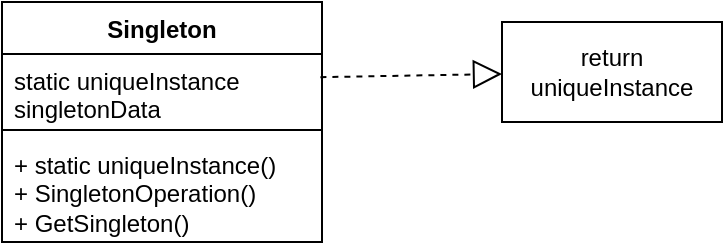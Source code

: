 <mxfile version="21.3.3" type="device">
  <diagram name="第 1 页" id="8mCTP1OO8CXx4L7GIWft">
    <mxGraphModel dx="830" dy="450" grid="1" gridSize="10" guides="1" tooltips="1" connect="1" arrows="1" fold="1" page="1" pageScale="1" pageWidth="827" pageHeight="1169" math="0" shadow="0">
      <root>
        <mxCell id="0" />
        <mxCell id="1" parent="0" />
        <mxCell id="n7FvF_GUnFIKphZ5vqpe-1" value="Singleton" style="swimlane;fontStyle=1;align=center;verticalAlign=top;childLayout=stackLayout;horizontal=1;startSize=26;horizontalStack=0;resizeParent=1;resizeParentMax=0;resizeLast=0;collapsible=1;marginBottom=0;whiteSpace=wrap;html=1;" vertex="1" parent="1">
          <mxGeometry x="330" y="430" width="160" height="120" as="geometry" />
        </mxCell>
        <mxCell id="n7FvF_GUnFIKphZ5vqpe-2" value="static uniqueInstance&lt;br&gt;singletonData" style="text;strokeColor=none;fillColor=none;align=left;verticalAlign=top;spacingLeft=4;spacingRight=4;overflow=hidden;rotatable=0;points=[[0,0.5],[1,0.5]];portConstraint=eastwest;whiteSpace=wrap;html=1;" vertex="1" parent="n7FvF_GUnFIKphZ5vqpe-1">
          <mxGeometry y="26" width="160" height="34" as="geometry" />
        </mxCell>
        <mxCell id="n7FvF_GUnFIKphZ5vqpe-3" value="" style="line;strokeWidth=1;fillColor=none;align=left;verticalAlign=middle;spacingTop=-1;spacingLeft=3;spacingRight=3;rotatable=0;labelPosition=right;points=[];portConstraint=eastwest;strokeColor=inherit;" vertex="1" parent="n7FvF_GUnFIKphZ5vqpe-1">
          <mxGeometry y="60" width="160" height="8" as="geometry" />
        </mxCell>
        <mxCell id="n7FvF_GUnFIKphZ5vqpe-4" value="+ static uniqueInstance()&lt;br&gt;+ SingletonOperation()&lt;br&gt;+ GetSingleton()" style="text;strokeColor=none;fillColor=none;align=left;verticalAlign=top;spacingLeft=4;spacingRight=4;overflow=hidden;rotatable=0;points=[[0,0.5],[1,0.5]];portConstraint=eastwest;whiteSpace=wrap;html=1;" vertex="1" parent="n7FvF_GUnFIKphZ5vqpe-1">
          <mxGeometry y="68" width="160" height="52" as="geometry" />
        </mxCell>
        <mxCell id="n7FvF_GUnFIKphZ5vqpe-5" value="" style="endArrow=block;dashed=1;endFill=0;endSize=12;html=1;rounded=0;exitX=0.995;exitY=0.341;exitDx=0;exitDy=0;exitPerimeter=0;" edge="1" parent="1" source="n7FvF_GUnFIKphZ5vqpe-2" target="n7FvF_GUnFIKphZ5vqpe-6">
          <mxGeometry width="160" relative="1" as="geometry">
            <mxPoint x="500" y="550" as="sourcePoint" />
            <mxPoint x="630" y="480" as="targetPoint" />
          </mxGeometry>
        </mxCell>
        <mxCell id="n7FvF_GUnFIKphZ5vqpe-6" value="return uniqueInstance" style="html=1;whiteSpace=wrap;" vertex="1" parent="1">
          <mxGeometry x="580" y="440" width="110" height="50" as="geometry" />
        </mxCell>
      </root>
    </mxGraphModel>
  </diagram>
</mxfile>
